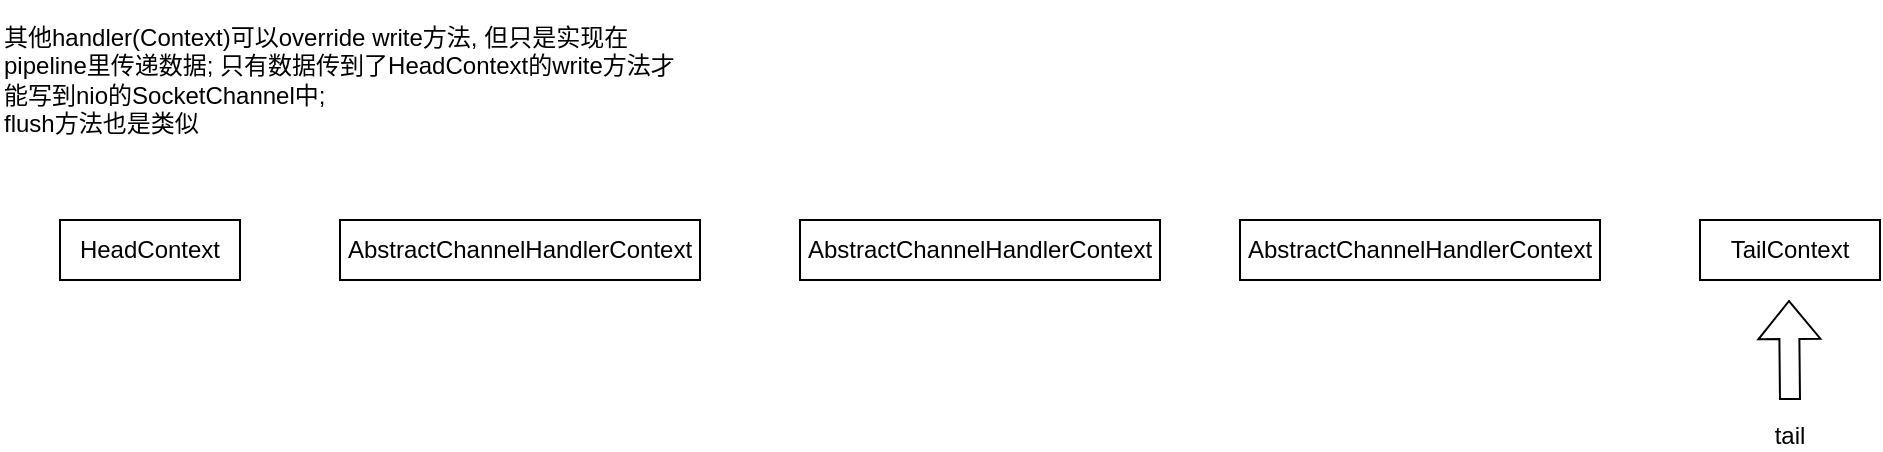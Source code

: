 <mxfile version="21.5.1" type="github">
  <diagram name="Page-1" id="of8g5er7r7XSGEPGMquY">
    <mxGraphModel dx="794" dy="456" grid="1" gridSize="10" guides="1" tooltips="1" connect="1" arrows="1" fold="1" page="1" pageScale="1" pageWidth="827" pageHeight="1169" math="0" shadow="0">
      <root>
        <mxCell id="0" />
        <mxCell id="1" parent="0" />
        <mxCell id="778Xzy9ah3qXj6_bfiE4-1" value="AbstractChannelHandlerContext" style="rounded=0;whiteSpace=wrap;html=1;" parent="1" vertex="1">
          <mxGeometry x="270" y="490" width="180" height="30" as="geometry" />
        </mxCell>
        <mxCell id="778Xzy9ah3qXj6_bfiE4-2" value="AbstractChannelHandlerContext" style="rounded=0;whiteSpace=wrap;html=1;" parent="1" vertex="1">
          <mxGeometry x="500" y="490" width="180" height="30" as="geometry" />
        </mxCell>
        <mxCell id="778Xzy9ah3qXj6_bfiE4-3" value="AbstractChannelHandlerContext" style="rounded=0;whiteSpace=wrap;html=1;" parent="1" vertex="1">
          <mxGeometry x="720" y="490" width="180" height="30" as="geometry" />
        </mxCell>
        <mxCell id="778Xzy9ah3qXj6_bfiE4-4" value="" style="shape=flexArrow;endArrow=classic;html=1;rounded=0;" parent="1" edge="1">
          <mxGeometry width="50" height="50" relative="1" as="geometry">
            <mxPoint x="995" y="580" as="sourcePoint" />
            <mxPoint x="994.5" y="530" as="targetPoint" />
          </mxGeometry>
        </mxCell>
        <mxCell id="778Xzy9ah3qXj6_bfiE4-5" value="tail" style="text;html=1;strokeColor=none;fillColor=none;align=center;verticalAlign=middle;whiteSpace=wrap;rounded=0;" parent="1" vertex="1">
          <mxGeometry x="975" y="590" width="40" height="15" as="geometry" />
        </mxCell>
        <mxCell id="778Xzy9ah3qXj6_bfiE4-6" value="HeadContext" style="rounded=0;whiteSpace=wrap;html=1;" parent="1" vertex="1">
          <mxGeometry x="130" y="490" width="90" height="30" as="geometry" />
        </mxCell>
        <mxCell id="778Xzy9ah3qXj6_bfiE4-7" value="TailContext" style="rounded=0;whiteSpace=wrap;html=1;" parent="1" vertex="1">
          <mxGeometry x="950" y="490" width="90" height="30" as="geometry" />
        </mxCell>
        <mxCell id="Qh2oVAJPeimNvLxA-YBM-1" value="其他handler(Context)可以override write方法, 但只是实现在pipeline里传递数据; 只有数据传到了HeadContext的write方法才能写到nio的SocketChannel中;&amp;nbsp;&lt;br&gt;flush方法也是类似" style="text;html=1;strokeColor=none;fillColor=none;align=left;verticalAlign=middle;whiteSpace=wrap;rounded=0;" vertex="1" parent="1">
          <mxGeometry x="100" y="380" width="340" height="80" as="geometry" />
        </mxCell>
      </root>
    </mxGraphModel>
  </diagram>
</mxfile>
